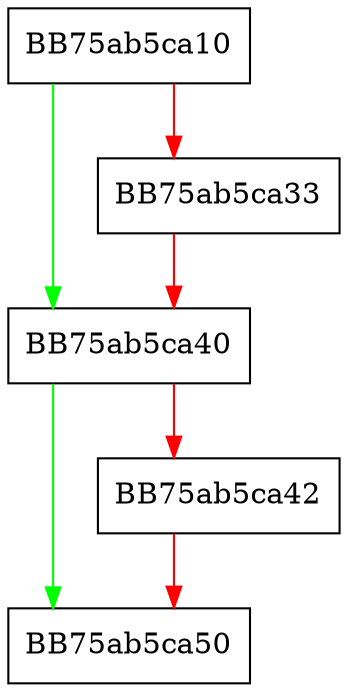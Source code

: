digraph winMutexTry {
  node [shape="box"];
  graph [splines=ortho];
  BB75ab5ca10 -> BB75ab5ca40 [color="green"];
  BB75ab5ca10 -> BB75ab5ca33 [color="red"];
  BB75ab5ca33 -> BB75ab5ca40 [color="red"];
  BB75ab5ca40 -> BB75ab5ca50 [color="green"];
  BB75ab5ca40 -> BB75ab5ca42 [color="red"];
  BB75ab5ca42 -> BB75ab5ca50 [color="red"];
}